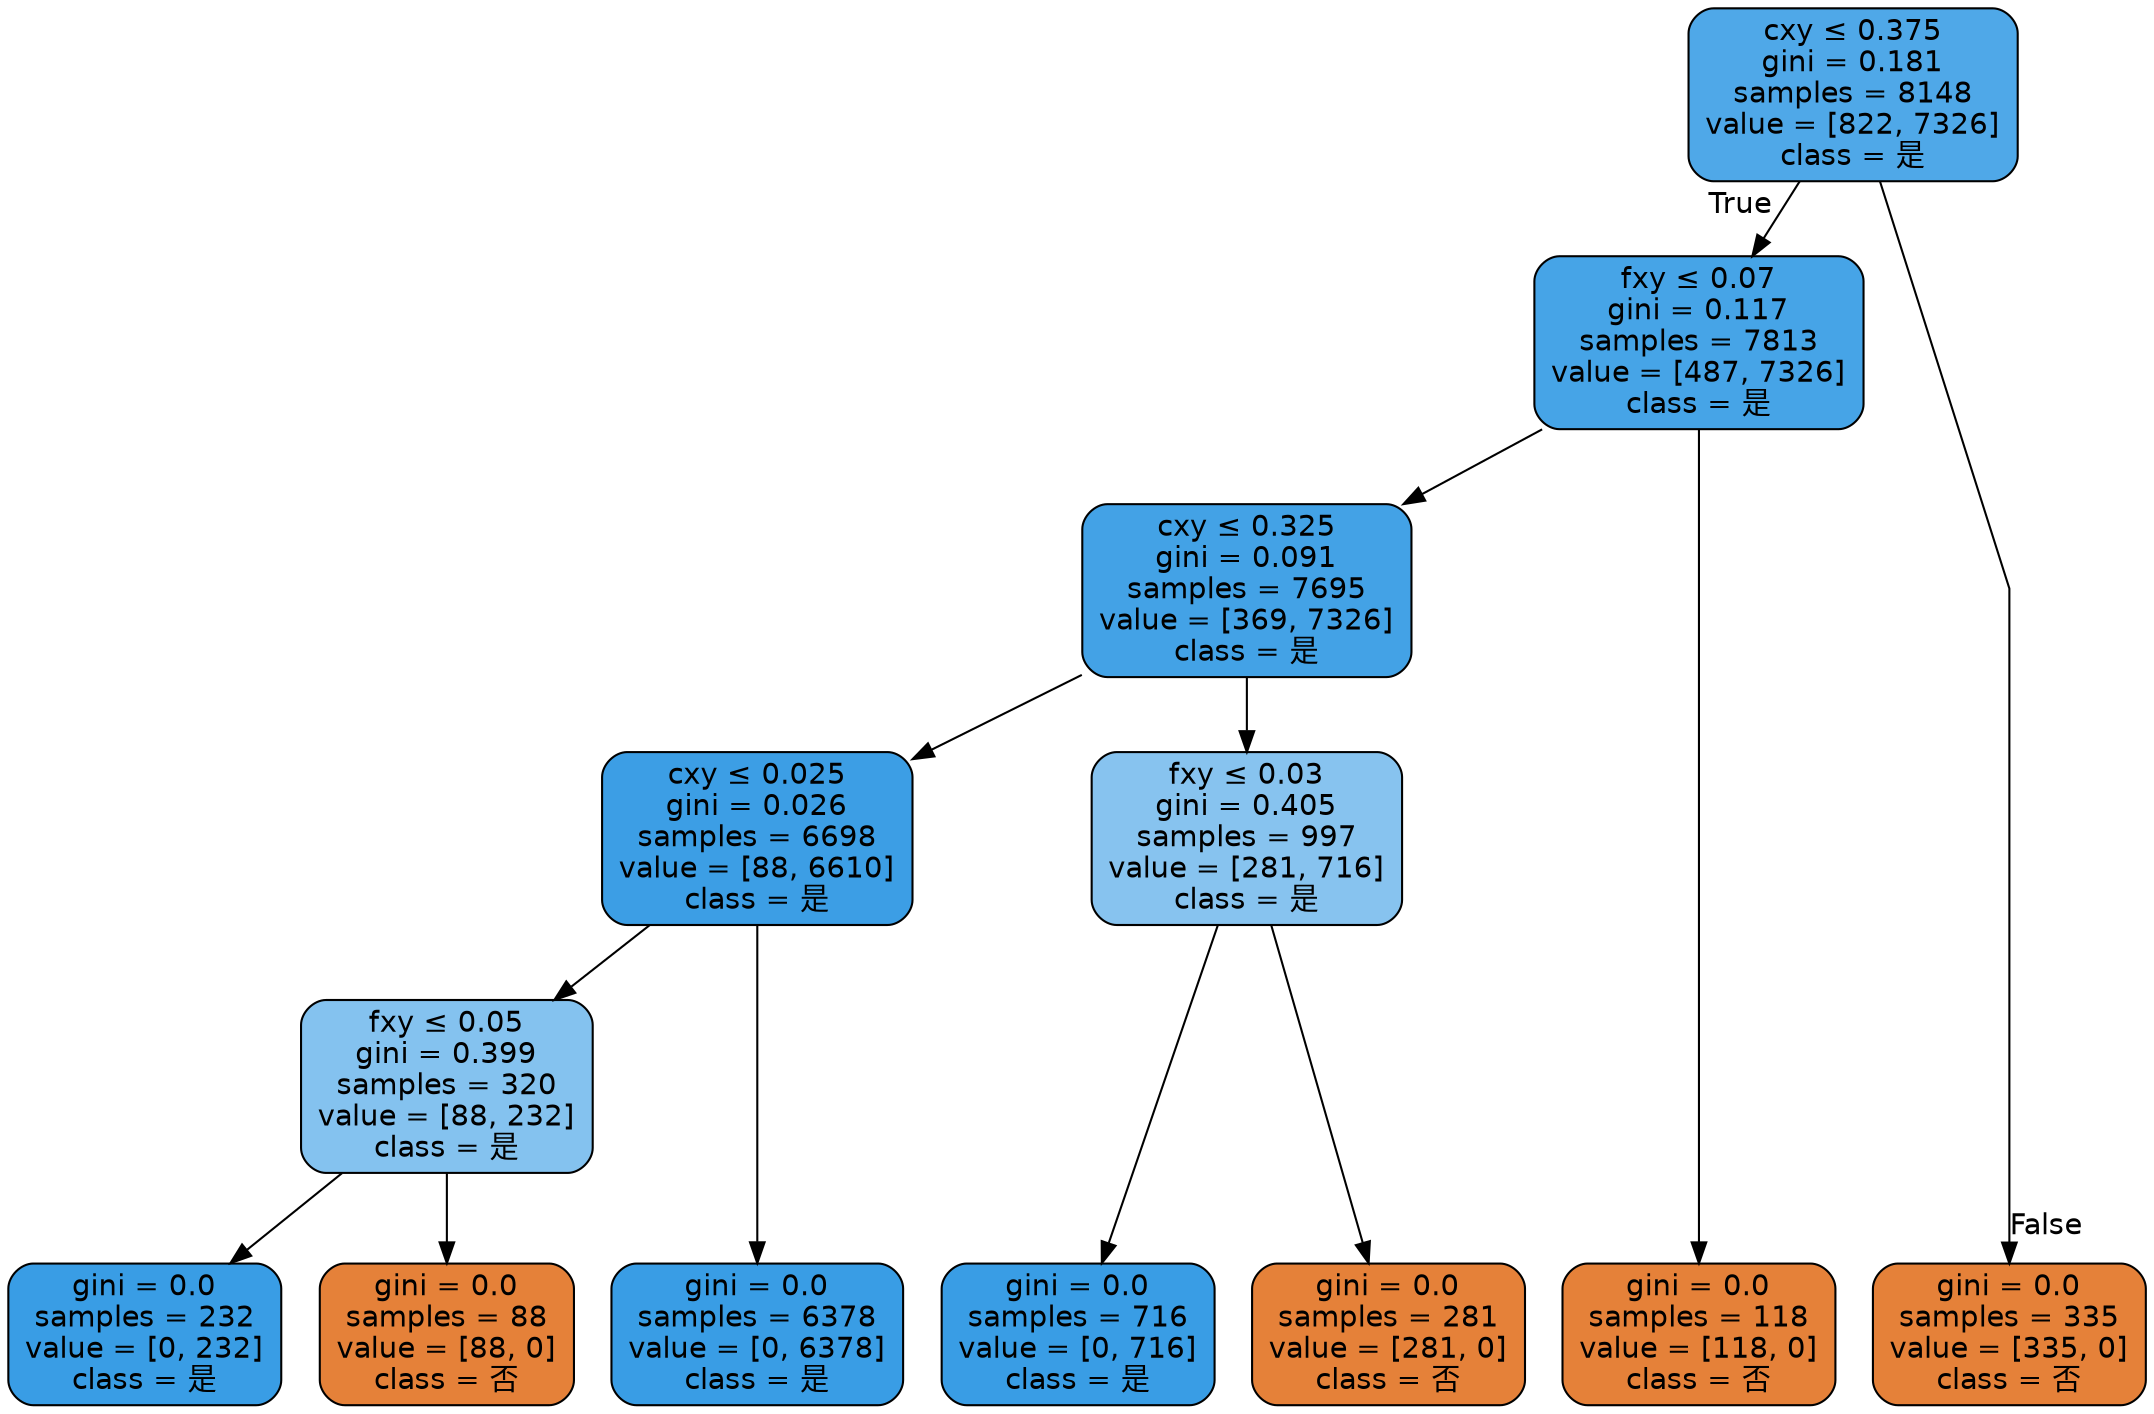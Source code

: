 digraph Tree {
node [shape=box, style="filled, rounded", color="black", fontname="helvetica"] ;
graph [ranksep=equally, splines=polyline] ;
edge [fontname="helvetica"] ;
0 [label=<cxy &le; 0.375<br/>gini = 0.181<br/>samples = 8148<br/>value = [822, 7326]<br/>class = 是>, fillcolor="#4fa8e8"] ;
1 [label=<fxy &le; 0.07<br/>gini = 0.117<br/>samples = 7813<br/>value = [487, 7326]<br/>class = 是>, fillcolor="#46a4e7"] ;
0 -> 1 [labeldistance=2.5, labelangle=45, headlabel="True"] ;
2 [label=<cxy &le; 0.325<br/>gini = 0.091<br/>samples = 7695<br/>value = [369, 7326]<br/>class = 是>, fillcolor="#43a2e6"] ;
1 -> 2 ;
3 [label=<cxy &le; 0.025<br/>gini = 0.026<br/>samples = 6698<br/>value = [88, 6610]<br/>class = 是>, fillcolor="#3c9ee5"] ;
2 -> 3 ;
4 [label=<fxy &le; 0.05<br/>gini = 0.399<br/>samples = 320<br/>value = [88, 232]<br/>class = 是>, fillcolor="#84c2ef"] ;
3 -> 4 ;
5 [label=<gini = 0.0<br/>samples = 232<br/>value = [0, 232]<br/>class = 是>, fillcolor="#399de5"] ;
4 -> 5 ;
6 [label=<gini = 0.0<br/>samples = 88<br/>value = [88, 0]<br/>class = 否>, fillcolor="#e58139"] ;
4 -> 6 ;
7 [label=<gini = 0.0<br/>samples = 6378<br/>value = [0, 6378]<br/>class = 是>, fillcolor="#399de5"] ;
3 -> 7 ;
8 [label=<fxy &le; 0.03<br/>gini = 0.405<br/>samples = 997<br/>value = [281, 716]<br/>class = 是>, fillcolor="#87c3ef"] ;
2 -> 8 ;
9 [label=<gini = 0.0<br/>samples = 716<br/>value = [0, 716]<br/>class = 是>, fillcolor="#399de5"] ;
8 -> 9 ;
10 [label=<gini = 0.0<br/>samples = 281<br/>value = [281, 0]<br/>class = 否>, fillcolor="#e58139"] ;
8 -> 10 ;
11 [label=<gini = 0.0<br/>samples = 118<br/>value = [118, 0]<br/>class = 否>, fillcolor="#e58139"] ;
1 -> 11 ;
12 [label=<gini = 0.0<br/>samples = 335<br/>value = [335, 0]<br/>class = 否>, fillcolor="#e58139"] ;
0 -> 12 [labeldistance=2.5, labelangle=-45, headlabel="False"] ;
{rank=same ; 0} ;
{rank=same ; 1} ;
{rank=same ; 2} ;
{rank=same ; 3; 8} ;
{rank=same ; 4} ;
{rank=same ; 5; 6; 7; 9; 10; 11; 12} ;
}
